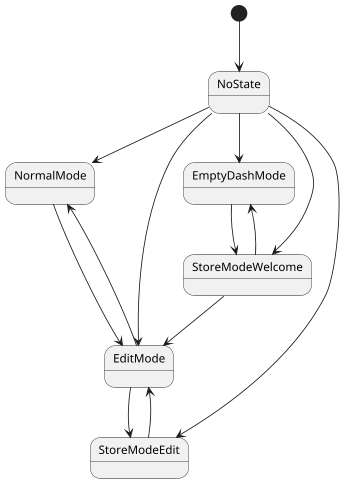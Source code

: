 @startuml
'https://plantuml.com/state-diagram

scale 350 width
[*] --> NoState
NoState --> EmptyDashMode
NoState --> NormalMode
NoState --> EditMode
NoState --> StoreModeWelcome
NoState --> StoreModeEdit
EditMode --> StoreModeEdit
StoreModeEdit --> EditMode
NormalMode -> EditMode
StoreModeWelcome --> EditMode
EditMode --> NormalMode
EmptyDashMode -> StoreModeWelcome
StoreModeWelcome --> EmptyDashMode

@enduml